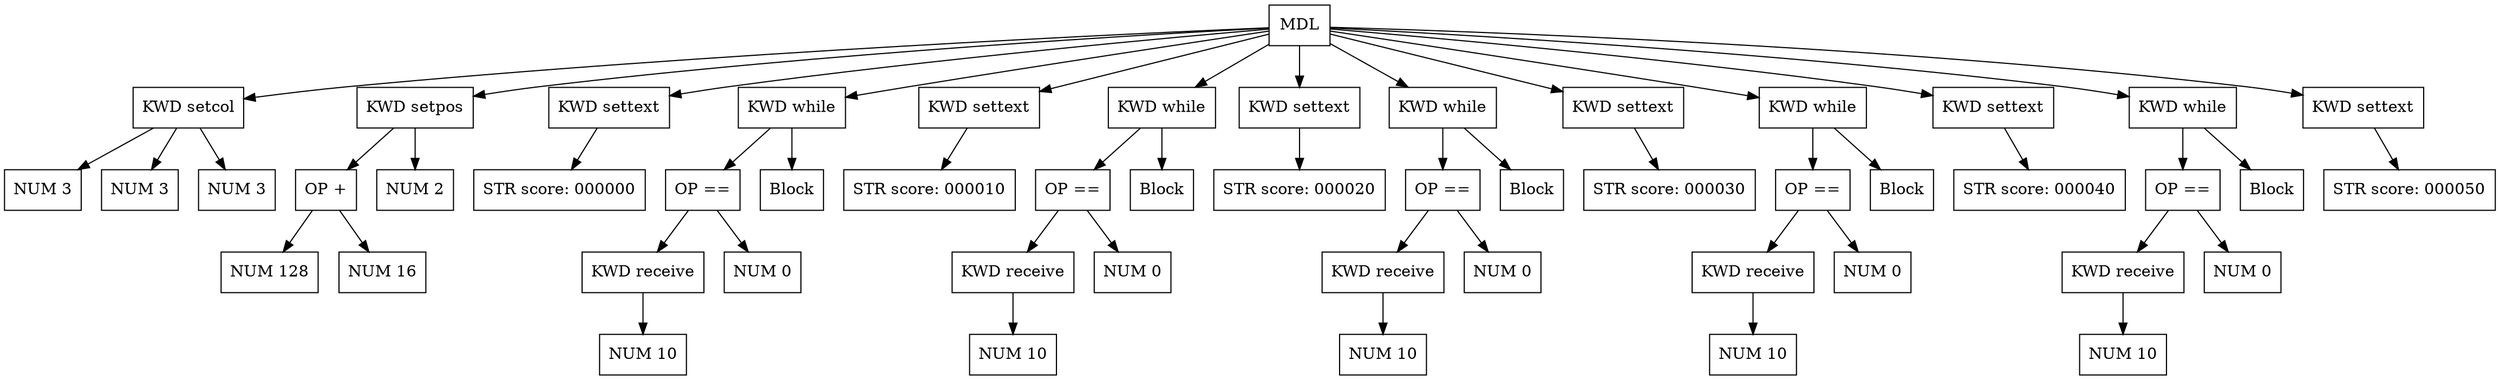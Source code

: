 digraph G {
node [shape = circle];
node213 [ uuid = "31ad399e-1401-45c4-9fdc-c273f0b70ecb" shape = "record" label = "MDL
 " ];
node214 [ uuid = "74f25c4d-0271-4b1b-8722-e936ef5f2ee7" shape = "record" label = "KWD
 setcol" ];
node215 [ uuid = "7b646338-a493-42db-b089-b0a4aadc6656" shape = "record" label = "NUM
 3" ];
node214 -> node215;
node216 [ uuid = "a516382d-7e8d-4f2c-8d8e-d1070577d1a4" shape = "record" label = "NUM
 3" ];
node214 -> node216;
node217 [ uuid = "ef0026bc-4a98-4f2e-a1e3-1971ed076040" shape = "record" label = "NUM
 3" ];
node214 -> node217;
node213 -> node214;
node218 [ uuid = "83004158-6095-465d-8b59-561acda79b6f" shape = "record" label = "KWD
 setpos" ];
node220 [ uuid = "e7fe6b62-e812-41bf-8283-29a8595bb042" shape = "record" label = "OP
 +" ];
node219 [ uuid = "2388afad-823c-45b0-8c08-8089d4831ee4" shape = "record" label = "NUM
 128" ];
node220 -> node219;
node221 [ uuid = "e300f450-b330-4861-a6fa-404086229e1f" shape = "record" label = "NUM
 16" ];
node220 -> node221;
node218 -> node220;
node222 [ uuid = "26857660-2f75-4146-b250-995bff0a0e9b" shape = "record" label = "NUM
 2" ];
node218 -> node222;
node213 -> node218;
node223 [ uuid = "e0a747ce-bcf1-485a-8fff-964dcbb1ec09" shape = "record" label = "KWD
 settext" ];
node224 [ uuid = "9dc295d2-d953-477b-a51d-5d09e453e01c" shape = "record" label = "STR
 score: 000000" ];
node223 -> node224;
node213 -> node223;
node225 [ uuid = "11ced47b-81f2-4ebe-89a6-8fc64b6b61c5" shape = "record" label = "KWD
 while" ];
node228 [ uuid = "61b0a98f-e127-4b64-883d-33e62e609844" shape = "record" label = "OP
 ==" ];
node226 [ uuid = "9344e8fc-f913-4ce1-9bcc-2834aa9a474f" shape = "record" label = "KWD
 receive" ];
node227 [ uuid = "d8ad3efb-102a-4616-973b-c3878c8e4f9f" shape = "record" label = "NUM
 10" ];
node226 -> node227;
node228 -> node226;
node229 [ uuid = "7961abac-bddc-4a4e-b984-7a31b7649f26" shape = "record" label = "NUM
 0" ];
node228 -> node229;
node225 -> node228;
node230 [ uuid = "459b8b39-ef6c-4686-bdc6-4593c3393f40" shape = "record" label = "Block
 " ];
node225 -> node230;
node213 -> node225;
node231 [ uuid = "e1174a63-aa55-4862-8d57-1d5feae2ed22" shape = "record" label = "KWD
 settext" ];
node232 [ uuid = "e8009f02-2a56-4994-b2e3-1ef124cf07db" shape = "record" label = "STR
 score: 000010" ];
node231 -> node232;
node213 -> node231;
node233 [ uuid = "df741b6d-7b8e-416a-bd72-46d18a84f431" shape = "record" label = "KWD
 while" ];
node236 [ uuid = "fc873464-a443-43bc-b074-ea49d75969a6" shape = "record" label = "OP
 ==" ];
node234 [ uuid = "f53196ce-a7b0-4086-a804-5d105ee1a6df" shape = "record" label = "KWD
 receive" ];
node235 [ uuid = "7fcf10cb-12ca-47b2-9767-32b6b3d30a9e" shape = "record" label = "NUM
 10" ];
node234 -> node235;
node236 -> node234;
node237 [ uuid = "57edb46e-53d0-42f5-95f7-72c6cf90fcd0" shape = "record" label = "NUM
 0" ];
node236 -> node237;
node233 -> node236;
node238 [ uuid = "4df7bd7f-b2e8-47f2-87f4-c0255acf61dd" shape = "record" label = "Block
 " ];
node233 -> node238;
node213 -> node233;
node239 [ uuid = "7a286bab-fcd7-426c-8a11-21a8abf0abca" shape = "record" label = "KWD
 settext" ];
node240 [ uuid = "20260cf1-ae53-48bb-927a-ccdb911a3b1f" shape = "record" label = "STR
 score: 000020" ];
node239 -> node240;
node213 -> node239;
node241 [ uuid = "decad4b8-ea45-4504-a043-cc7ce701b76f" shape = "record" label = "KWD
 while" ];
node244 [ uuid = "b4ff344a-b933-454a-b137-918e02fe8bff" shape = "record" label = "OP
 ==" ];
node242 [ uuid = "0c1c511f-a6fd-498e-aa1f-e3aa2acc29a8" shape = "record" label = "KWD
 receive" ];
node243 [ uuid = "11b127e0-3b7b-44af-8fa9-9d88fcef2129" shape = "record" label = "NUM
 10" ];
node242 -> node243;
node244 -> node242;
node245 [ uuid = "c0ce895c-e3cf-4c34-ad13-c0b2a753114e" shape = "record" label = "NUM
 0" ];
node244 -> node245;
node241 -> node244;
node246 [ uuid = "b3b67e64-c869-451e-b2c6-3c6e2eefab63" shape = "record" label = "Block
 " ];
node241 -> node246;
node213 -> node241;
node247 [ uuid = "cd5b8be2-f46c-4743-ab69-5c1bc0452f1e" shape = "record" label = "KWD
 settext" ];
node248 [ uuid = "04280176-de7c-400f-a0f0-773fc1adc970" shape = "record" label = "STR
 score: 000030" ];
node247 -> node248;
node213 -> node247;
node249 [ uuid = "fdaf52f2-c5df-4d45-86a8-aa11ce1db6cc" shape = "record" label = "KWD
 while" ];
node252 [ uuid = "9e6bdfaa-494c-4fcf-9f56-1c141f5148af" shape = "record" label = "OP
 ==" ];
node250 [ uuid = "41fadda9-d074-407f-b158-d8f664afe248" shape = "record" label = "KWD
 receive" ];
node251 [ uuid = "b3150116-e90d-49be-aec7-acba6e10608f" shape = "record" label = "NUM
 10" ];
node250 -> node251;
node252 -> node250;
node253 [ uuid = "78b3f522-cb16-418b-9517-2c830a35a944" shape = "record" label = "NUM
 0" ];
node252 -> node253;
node249 -> node252;
node254 [ uuid = "8f9cc7a9-da39-4bf6-91b1-cf40e0d7bfc1" shape = "record" label = "Block
 " ];
node249 -> node254;
node213 -> node249;
node255 [ uuid = "5b90eb30-f5f9-4804-92be-5867c1d1b082" shape = "record" label = "KWD
 settext" ];
node256 [ uuid = "ef8208b3-c2f3-45ae-85f6-34c931217581" shape = "record" label = "STR
 score: 000040" ];
node255 -> node256;
node213 -> node255;
node257 [ uuid = "e690cfdd-5085-4c63-a50d-7d3eb1e39877" shape = "record" label = "KWD
 while" ];
node260 [ uuid = "c4228868-064f-4fd4-aa8b-5d0c5802e3ab" shape = "record" label = "OP
 ==" ];
node258 [ uuid = "32a5d36c-8787-4c1f-b374-72a0de19a3ff" shape = "record" label = "KWD
 receive" ];
node259 [ uuid = "a8ddd1c0-9eea-452e-b546-7d78e97b8d40" shape = "record" label = "NUM
 10" ];
node258 -> node259;
node260 -> node258;
node261 [ uuid = "568b5425-6c3f-4afc-9b9f-bab8925224cd" shape = "record" label = "NUM
 0" ];
node260 -> node261;
node257 -> node260;
node262 [ uuid = "0709c858-6ae0-4384-a64d-ea19b55357eb" shape = "record" label = "Block
 " ];
node257 -> node262;
node213 -> node257;
node263 [ uuid = "cf0b2be5-9bb3-46ef-b3b4-45c213483ebc" shape = "record" label = "KWD
 settext" ];
node264 [ uuid = "65f13e7a-afe9-4b53-99b0-d25fd11ec105" shape = "record" label = "STR
 score: 000050" ];
node263 -> node264;
node213 -> node263;
}
